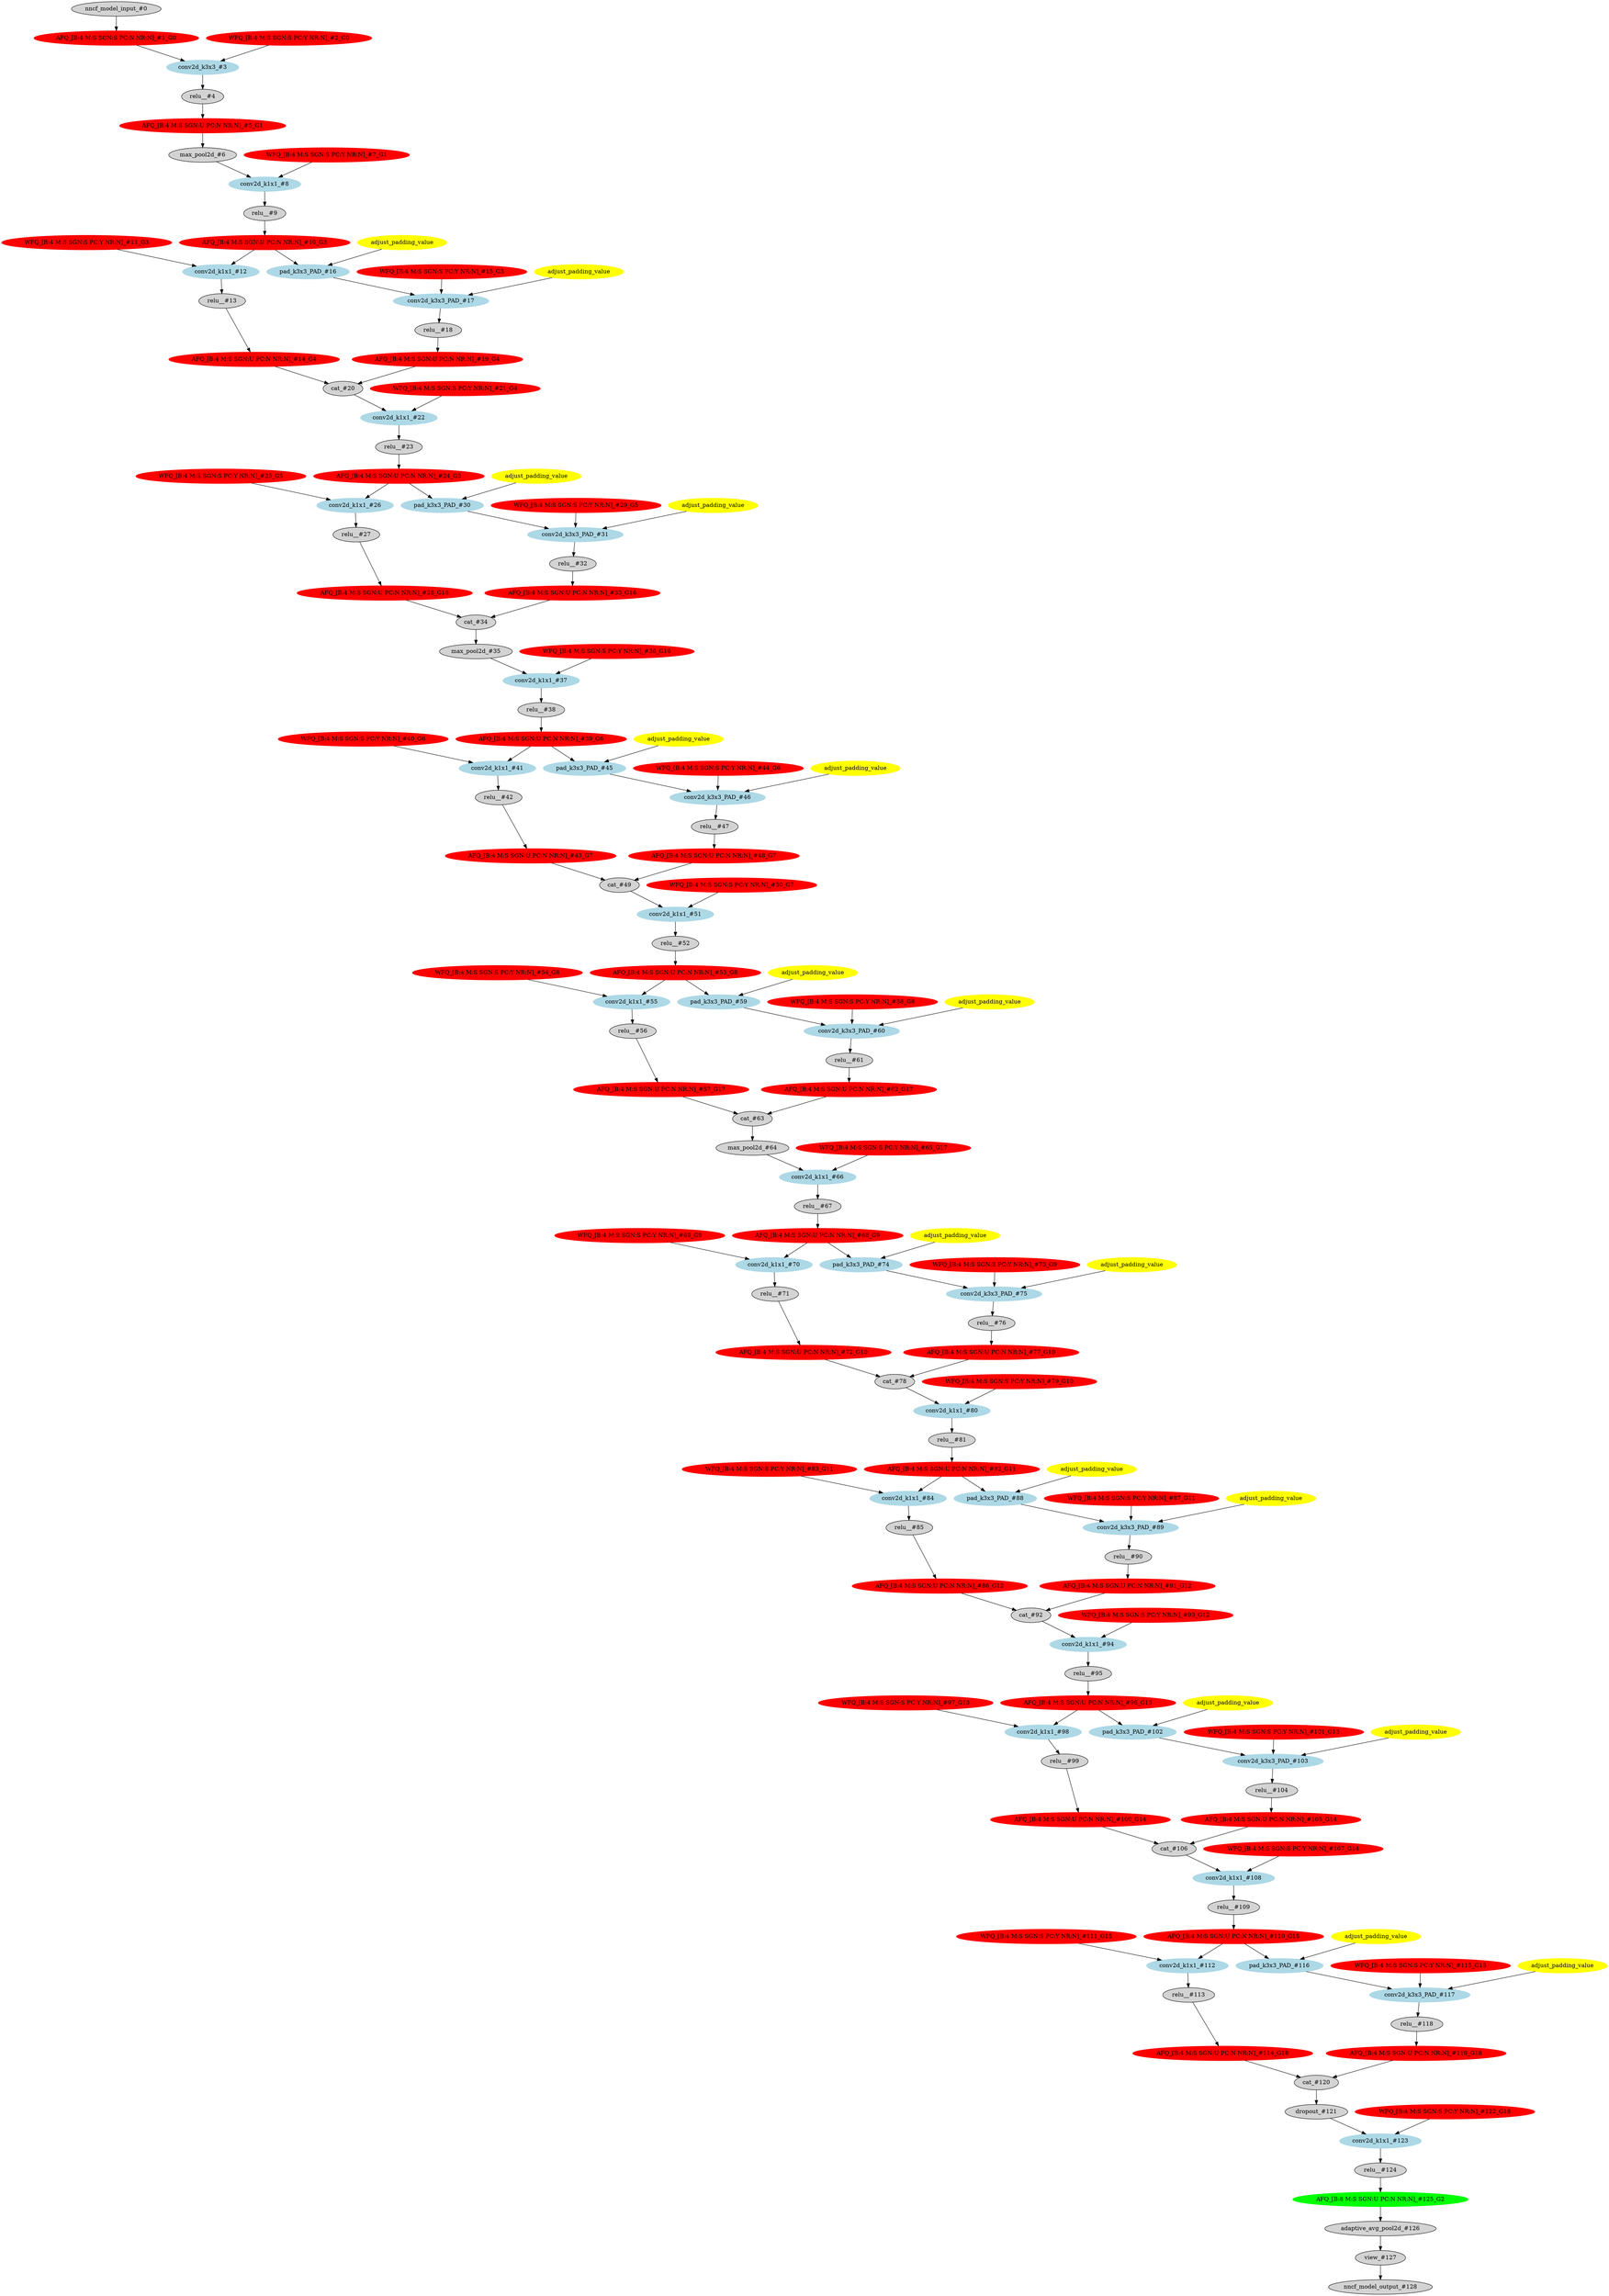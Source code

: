 strict digraph  {
"0 /nncf_model_input_0" [id=0, label="nncf_model_input_#0", style=filled, type=nncf_model_input];
"1 SymmetricQuantizer/symmetric_quantize_0" [color=red, id=1, label="AFQ_[B:4 M:S SGN:S PC:N NR:N]_#1_G0", style=filled, type=symmetric_quantize];
"2 SqueezeNet/Sequential[features]/NNCFConv2d[0]/ModuleDict[pre_ops]/UpdateWeight[0]/SymmetricQuantizer[op]/symmetric_quantize_0" [color=red, id=2, label="WFQ_[B:4 M:S SGN:S PC:Y NR:N]_#2_G0", style=filled, type=symmetric_quantize];
"3 SqueezeNet/Sequential[features]/NNCFConv2d[0]/conv2d_0" [color=lightblue, id=3, label="conv2d_k3x3_#3", style=filled, type=conv2d];
"4 SqueezeNet/Sequential[features]/ReLU[1]/relu__0" [id=4, label="relu__#4", style=filled, type=relu_];
"5 SqueezeNet/Sequential[features]/ReLU[1]/SymmetricQuantizer/symmetric_quantize_0" [color=red, id=5, label="AFQ_[B:4 M:S SGN:U PC:N NR:N]_#5_G1", style=filled, type=symmetric_quantize];
"6 SqueezeNet/Sequential[features]/MaxPool2d[2]/max_pool2d_0" [id=6, label="max_pool2d_#6", style=filled, type=max_pool2d];
"7 SqueezeNet/Sequential[features]/Fire[3]/NNCFConv2d[squeeze]/ModuleDict[pre_ops]/UpdateWeight[0]/SymmetricQuantizer[op]/symmetric_quantize_0" [color=red, id=7, label="WFQ_[B:4 M:S SGN:S PC:Y NR:N]_#7_G1", style=filled, type=symmetric_quantize];
"8 SqueezeNet/Sequential[features]/Fire[3]/NNCFConv2d[squeeze]/conv2d_0" [color=lightblue, id=8, label="conv2d_k1x1_#8", style=filled, type=conv2d];
"9 SqueezeNet/Sequential[features]/Fire[3]/ReLU[squeeze_activation]/relu__0" [id=9, label="relu__#9", style=filled, type=relu_];
"10 SqueezeNet/Sequential[features]/Fire[3]/ReLU[squeeze_activation]/SymmetricQuantizer/symmetric_quantize_0" [color=red, id=10, label="AFQ_[B:4 M:S SGN:U PC:N NR:N]_#10_G3", style=filled, type=symmetric_quantize];
"11 SqueezeNet/Sequential[features]/Fire[3]/NNCFConv2d[expand1x1]/ModuleDict[pre_ops]/UpdateWeight[0]/SymmetricQuantizer[op]/symmetric_quantize_0" [color=red, id=11, label="WFQ_[B:4 M:S SGN:S PC:Y NR:N]_#11_G3", style=filled, type=symmetric_quantize];
"12 SqueezeNet/Sequential[features]/Fire[3]/NNCFConv2d[expand1x1]/conv2d_0" [color=lightblue, id=12, label="conv2d_k1x1_#12", style=filled, type=conv2d];
"13 SqueezeNet/Sequential[features]/Fire[3]/ReLU[expand1x1_activation]/relu__0" [id=13, label="relu__#13", style=filled, type=relu_];
"14 SqueezeNet/Sequential[features]/Fire[3]/ReLU[expand1x1_activation]/SymmetricQuantizer/symmetric_quantize_0" [color=red, id=14, label="AFQ_[B:4 M:S SGN:U PC:N NR:N]_#14_G4", style=filled, type=symmetric_quantize];
"15 SqueezeNet/Sequential[features]/Fire[3]/NNCFConv2d[expand3x3]/ModuleDict[pre_ops]/UpdateWeight[1]/SymmetricQuantizer[op]/symmetric_quantize_0" [color=red, id=15, label="WFQ_[B:4 M:S SGN:S PC:Y NR:N]_#15_G3", style=filled, type=symmetric_quantize];
"16 SqueezeNet/Sequential[features]/Fire[3]/NNCFConv2d[expand3x3]/pad_0" [color=lightblue, id=16, label="pad_k3x3_PAD_#16", style=filled, type=pad];
"16 SqueezeNet/Sequential[features]/Fire[3]/NNCFConv2d[expand3x3]/pad_0_apad" [color=yellow, label=adjust_padding_value, style=filled, type=""];
"17 SqueezeNet/Sequential[features]/Fire[3]/NNCFConv2d[expand3x3]/conv2d_0" [color=lightblue, id=17, label="conv2d_k3x3_PAD_#17", style=filled, type=conv2d];
"17 SqueezeNet/Sequential[features]/Fire[3]/NNCFConv2d[expand3x3]/conv2d_0_apad" [color=yellow, label=adjust_padding_value, style=filled, type=""];
"18 SqueezeNet/Sequential[features]/Fire[3]/ReLU[expand3x3_activation]/relu__0" [id=18, label="relu__#18", style=filled, type=relu_];
"19 SqueezeNet/Sequential[features]/Fire[3]/ReLU[expand3x3_activation]/SymmetricQuantizer/symmetric_quantize_0" [color=red, id=19, label="AFQ_[B:4 M:S SGN:U PC:N NR:N]_#19_G4", style=filled, type=symmetric_quantize];
"20 SqueezeNet/Sequential[features]/Fire[3]/cat_0" [id=20, label="cat_#20", style=filled, type=cat];
"21 SqueezeNet/Sequential[features]/Fire[4]/NNCFConv2d[squeeze]/ModuleDict[pre_ops]/UpdateWeight[0]/SymmetricQuantizer[op]/symmetric_quantize_0" [color=red, id=21, label="WFQ_[B:4 M:S SGN:S PC:Y NR:N]_#21_G4", style=filled, type=symmetric_quantize];
"22 SqueezeNet/Sequential[features]/Fire[4]/NNCFConv2d[squeeze]/conv2d_0" [color=lightblue, id=22, label="conv2d_k1x1_#22", style=filled, type=conv2d];
"23 SqueezeNet/Sequential[features]/Fire[4]/ReLU[squeeze_activation]/relu__0" [id=23, label="relu__#23", style=filled, type=relu_];
"24 SqueezeNet/Sequential[features]/Fire[4]/ReLU[squeeze_activation]/SymmetricQuantizer/symmetric_quantize_0" [color=red, id=24, label="AFQ_[B:4 M:S SGN:U PC:N NR:N]_#24_G5", style=filled, type=symmetric_quantize];
"25 SqueezeNet/Sequential[features]/Fire[4]/NNCFConv2d[expand1x1]/ModuleDict[pre_ops]/UpdateWeight[0]/SymmetricQuantizer[op]/symmetric_quantize_0" [color=red, id=25, label="WFQ_[B:4 M:S SGN:S PC:Y NR:N]_#25_G5", style=filled, type=symmetric_quantize];
"26 SqueezeNet/Sequential[features]/Fire[4]/NNCFConv2d[expand1x1]/conv2d_0" [color=lightblue, id=26, label="conv2d_k1x1_#26", style=filled, type=conv2d];
"27 SqueezeNet/Sequential[features]/Fire[4]/ReLU[expand1x1_activation]/relu__0" [id=27, label="relu__#27", style=filled, type=relu_];
"28 SqueezeNet/Sequential[features]/Fire[4]/ReLU[expand1x1_activation]/SymmetricQuantizer/symmetric_quantize_0" [color=red, id=28, label="AFQ_[B:4 M:S SGN:U PC:N NR:N]_#28_G16", style=filled, type=symmetric_quantize];
"29 SqueezeNet/Sequential[features]/Fire[4]/NNCFConv2d[expand3x3]/ModuleDict[pre_ops]/UpdateWeight[1]/SymmetricQuantizer[op]/symmetric_quantize_0" [color=red, id=29, label="WFQ_[B:4 M:S SGN:S PC:Y NR:N]_#29_G5", style=filled, type=symmetric_quantize];
"30 SqueezeNet/Sequential[features]/Fire[4]/NNCFConv2d[expand3x3]/pad_0" [color=lightblue, id=30, label="pad_k3x3_PAD_#30", style=filled, type=pad];
"30 SqueezeNet/Sequential[features]/Fire[4]/NNCFConv2d[expand3x3]/pad_0_apad" [color=yellow, label=adjust_padding_value, style=filled, type=""];
"31 SqueezeNet/Sequential[features]/Fire[4]/NNCFConv2d[expand3x3]/conv2d_0" [color=lightblue, id=31, label="conv2d_k3x3_PAD_#31", style=filled, type=conv2d];
"31 SqueezeNet/Sequential[features]/Fire[4]/NNCFConv2d[expand3x3]/conv2d_0_apad" [color=yellow, label=adjust_padding_value, style=filled, type=""];
"32 SqueezeNet/Sequential[features]/Fire[4]/ReLU[expand3x3_activation]/relu__0" [id=32, label="relu__#32", style=filled, type=relu_];
"33 SqueezeNet/Sequential[features]/Fire[4]/ReLU[expand3x3_activation]/SymmetricQuantizer/symmetric_quantize_0" [color=red, id=33, label="AFQ_[B:4 M:S SGN:U PC:N NR:N]_#33_G16", style=filled, type=symmetric_quantize];
"34 SqueezeNet/Sequential[features]/Fire[4]/cat_0" [id=34, label="cat_#34", style=filled, type=cat];
"35 SqueezeNet/Sequential[features]/MaxPool2d[5]/max_pool2d_0" [id=35, label="max_pool2d_#35", style=filled, type=max_pool2d];
"36 SqueezeNet/Sequential[features]/Fire[6]/NNCFConv2d[squeeze]/ModuleDict[pre_ops]/UpdateWeight[0]/SymmetricQuantizer[op]/symmetric_quantize_0" [color=red, id=36, label="WFQ_[B:4 M:S SGN:S PC:Y NR:N]_#36_G16", style=filled, type=symmetric_quantize];
"37 SqueezeNet/Sequential[features]/Fire[6]/NNCFConv2d[squeeze]/conv2d_0" [color=lightblue, id=37, label="conv2d_k1x1_#37", style=filled, type=conv2d];
"38 SqueezeNet/Sequential[features]/Fire[6]/ReLU[squeeze_activation]/relu__0" [id=38, label="relu__#38", style=filled, type=relu_];
"39 SqueezeNet/Sequential[features]/Fire[6]/ReLU[squeeze_activation]/SymmetricQuantizer/symmetric_quantize_0" [color=red, id=39, label="AFQ_[B:4 M:S SGN:U PC:N NR:N]_#39_G6", style=filled, type=symmetric_quantize];
"40 SqueezeNet/Sequential[features]/Fire[6]/NNCFConv2d[expand1x1]/ModuleDict[pre_ops]/UpdateWeight[0]/SymmetricQuantizer[op]/symmetric_quantize_0" [color=red, id=40, label="WFQ_[B:4 M:S SGN:S PC:Y NR:N]_#40_G6", style=filled, type=symmetric_quantize];
"41 SqueezeNet/Sequential[features]/Fire[6]/NNCFConv2d[expand1x1]/conv2d_0" [color=lightblue, id=41, label="conv2d_k1x1_#41", style=filled, type=conv2d];
"42 SqueezeNet/Sequential[features]/Fire[6]/ReLU[expand1x1_activation]/relu__0" [id=42, label="relu__#42", style=filled, type=relu_];
"43 SqueezeNet/Sequential[features]/Fire[6]/ReLU[expand1x1_activation]/SymmetricQuantizer/symmetric_quantize_0" [color=red, id=43, label="AFQ_[B:4 M:S SGN:U PC:N NR:N]_#43_G7", style=filled, type=symmetric_quantize];
"44 SqueezeNet/Sequential[features]/Fire[6]/NNCFConv2d[expand3x3]/ModuleDict[pre_ops]/UpdateWeight[1]/SymmetricQuantizer[op]/symmetric_quantize_0" [color=red, id=44, label="WFQ_[B:4 M:S SGN:S PC:Y NR:N]_#44_G6", style=filled, type=symmetric_quantize];
"45 SqueezeNet/Sequential[features]/Fire[6]/NNCFConv2d[expand3x3]/pad_0" [color=lightblue, id=45, label="pad_k3x3_PAD_#45", style=filled, type=pad];
"45 SqueezeNet/Sequential[features]/Fire[6]/NNCFConv2d[expand3x3]/pad_0_apad" [color=yellow, label=adjust_padding_value, style=filled, type=""];
"46 SqueezeNet/Sequential[features]/Fire[6]/NNCFConv2d[expand3x3]/conv2d_0" [color=lightblue, id=46, label="conv2d_k3x3_PAD_#46", style=filled, type=conv2d];
"46 SqueezeNet/Sequential[features]/Fire[6]/NNCFConv2d[expand3x3]/conv2d_0_apad" [color=yellow, label=adjust_padding_value, style=filled, type=""];
"47 SqueezeNet/Sequential[features]/Fire[6]/ReLU[expand3x3_activation]/relu__0" [id=47, label="relu__#47", style=filled, type=relu_];
"48 SqueezeNet/Sequential[features]/Fire[6]/ReLU[expand3x3_activation]/SymmetricQuantizer/symmetric_quantize_0" [color=red, id=48, label="AFQ_[B:4 M:S SGN:U PC:N NR:N]_#48_G7", style=filled, type=symmetric_quantize];
"49 SqueezeNet/Sequential[features]/Fire[6]/cat_0" [id=49, label="cat_#49", style=filled, type=cat];
"50 SqueezeNet/Sequential[features]/Fire[7]/NNCFConv2d[squeeze]/ModuleDict[pre_ops]/UpdateWeight[0]/SymmetricQuantizer[op]/symmetric_quantize_0" [color=red, id=50, label="WFQ_[B:4 M:S SGN:S PC:Y NR:N]_#50_G7", style=filled, type=symmetric_quantize];
"51 SqueezeNet/Sequential[features]/Fire[7]/NNCFConv2d[squeeze]/conv2d_0" [color=lightblue, id=51, label="conv2d_k1x1_#51", style=filled, type=conv2d];
"52 SqueezeNet/Sequential[features]/Fire[7]/ReLU[squeeze_activation]/relu__0" [id=52, label="relu__#52", style=filled, type=relu_];
"53 SqueezeNet/Sequential[features]/Fire[7]/ReLU[squeeze_activation]/SymmetricQuantizer/symmetric_quantize_0" [color=red, id=53, label="AFQ_[B:4 M:S SGN:U PC:N NR:N]_#53_G8", style=filled, type=symmetric_quantize];
"54 SqueezeNet/Sequential[features]/Fire[7]/NNCFConv2d[expand1x1]/ModuleDict[pre_ops]/UpdateWeight[0]/SymmetricQuantizer[op]/symmetric_quantize_0" [color=red, id=54, label="WFQ_[B:4 M:S SGN:S PC:Y NR:N]_#54_G8", style=filled, type=symmetric_quantize];
"55 SqueezeNet/Sequential[features]/Fire[7]/NNCFConv2d[expand1x1]/conv2d_0" [color=lightblue, id=55, label="conv2d_k1x1_#55", style=filled, type=conv2d];
"56 SqueezeNet/Sequential[features]/Fire[7]/ReLU[expand1x1_activation]/relu__0" [id=56, label="relu__#56", style=filled, type=relu_];
"57 SqueezeNet/Sequential[features]/Fire[7]/ReLU[expand1x1_activation]/SymmetricQuantizer/symmetric_quantize_0" [color=red, id=57, label="AFQ_[B:4 M:S SGN:U PC:N NR:N]_#57_G17", style=filled, type=symmetric_quantize];
"58 SqueezeNet/Sequential[features]/Fire[7]/NNCFConv2d[expand3x3]/ModuleDict[pre_ops]/UpdateWeight[1]/SymmetricQuantizer[op]/symmetric_quantize_0" [color=red, id=58, label="WFQ_[B:4 M:S SGN:S PC:Y NR:N]_#58_G8", style=filled, type=symmetric_quantize];
"59 SqueezeNet/Sequential[features]/Fire[7]/NNCFConv2d[expand3x3]/pad_0" [color=lightblue, id=59, label="pad_k3x3_PAD_#59", style=filled, type=pad];
"59 SqueezeNet/Sequential[features]/Fire[7]/NNCFConv2d[expand3x3]/pad_0_apad" [color=yellow, label=adjust_padding_value, style=filled, type=""];
"60 SqueezeNet/Sequential[features]/Fire[7]/NNCFConv2d[expand3x3]/conv2d_0" [color=lightblue, id=60, label="conv2d_k3x3_PAD_#60", style=filled, type=conv2d];
"60 SqueezeNet/Sequential[features]/Fire[7]/NNCFConv2d[expand3x3]/conv2d_0_apad" [color=yellow, label=adjust_padding_value, style=filled, type=""];
"61 SqueezeNet/Sequential[features]/Fire[7]/ReLU[expand3x3_activation]/relu__0" [id=61, label="relu__#61", style=filled, type=relu_];
"62 SqueezeNet/Sequential[features]/Fire[7]/ReLU[expand3x3_activation]/SymmetricQuantizer/symmetric_quantize_0" [color=red, id=62, label="AFQ_[B:4 M:S SGN:U PC:N NR:N]_#62_G17", style=filled, type=symmetric_quantize];
"63 SqueezeNet/Sequential[features]/Fire[7]/cat_0" [id=63, label="cat_#63", style=filled, type=cat];
"64 SqueezeNet/Sequential[features]/MaxPool2d[8]/max_pool2d_0" [id=64, label="max_pool2d_#64", style=filled, type=max_pool2d];
"65 SqueezeNet/Sequential[features]/Fire[9]/NNCFConv2d[squeeze]/ModuleDict[pre_ops]/UpdateWeight[0]/SymmetricQuantizer[op]/symmetric_quantize_0" [color=red, id=65, label="WFQ_[B:4 M:S SGN:S PC:Y NR:N]_#65_G17", style=filled, type=symmetric_quantize];
"66 SqueezeNet/Sequential[features]/Fire[9]/NNCFConv2d[squeeze]/conv2d_0" [color=lightblue, id=66, label="conv2d_k1x1_#66", style=filled, type=conv2d];
"67 SqueezeNet/Sequential[features]/Fire[9]/ReLU[squeeze_activation]/relu__0" [id=67, label="relu__#67", style=filled, type=relu_];
"68 SqueezeNet/Sequential[features]/Fire[9]/ReLU[squeeze_activation]/SymmetricQuantizer/symmetric_quantize_0" [color=red, id=68, label="AFQ_[B:4 M:S SGN:U PC:N NR:N]_#68_G9", style=filled, type=symmetric_quantize];
"69 SqueezeNet/Sequential[features]/Fire[9]/NNCFConv2d[expand1x1]/ModuleDict[pre_ops]/UpdateWeight[0]/SymmetricQuantizer[op]/symmetric_quantize_0" [color=red, id=69, label="WFQ_[B:4 M:S SGN:S PC:Y NR:N]_#69_G9", style=filled, type=symmetric_quantize];
"70 SqueezeNet/Sequential[features]/Fire[9]/NNCFConv2d[expand1x1]/conv2d_0" [color=lightblue, id=70, label="conv2d_k1x1_#70", style=filled, type=conv2d];
"71 SqueezeNet/Sequential[features]/Fire[9]/ReLU[expand1x1_activation]/relu__0" [id=71, label="relu__#71", style=filled, type=relu_];
"72 SqueezeNet/Sequential[features]/Fire[9]/ReLU[expand1x1_activation]/SymmetricQuantizer/symmetric_quantize_0" [color=red, id=72, label="AFQ_[B:4 M:S SGN:U PC:N NR:N]_#72_G10", style=filled, type=symmetric_quantize];
"73 SqueezeNet/Sequential[features]/Fire[9]/NNCFConv2d[expand3x3]/ModuleDict[pre_ops]/UpdateWeight[1]/SymmetricQuantizer[op]/symmetric_quantize_0" [color=red, id=73, label="WFQ_[B:4 M:S SGN:S PC:Y NR:N]_#73_G9", style=filled, type=symmetric_quantize];
"74 SqueezeNet/Sequential[features]/Fire[9]/NNCFConv2d[expand3x3]/pad_0" [color=lightblue, id=74, label="pad_k3x3_PAD_#74", style=filled, type=pad];
"74 SqueezeNet/Sequential[features]/Fire[9]/NNCFConv2d[expand3x3]/pad_0_apad" [color=yellow, label=adjust_padding_value, style=filled, type=""];
"75 SqueezeNet/Sequential[features]/Fire[9]/NNCFConv2d[expand3x3]/conv2d_0" [color=lightblue, id=75, label="conv2d_k3x3_PAD_#75", style=filled, type=conv2d];
"75 SqueezeNet/Sequential[features]/Fire[9]/NNCFConv2d[expand3x3]/conv2d_0_apad" [color=yellow, label=adjust_padding_value, style=filled, type=""];
"76 SqueezeNet/Sequential[features]/Fire[9]/ReLU[expand3x3_activation]/relu__0" [id=76, label="relu__#76", style=filled, type=relu_];
"77 SqueezeNet/Sequential[features]/Fire[9]/ReLU[expand3x3_activation]/SymmetricQuantizer/symmetric_quantize_0" [color=red, id=77, label="AFQ_[B:4 M:S SGN:U PC:N NR:N]_#77_G10", style=filled, type=symmetric_quantize];
"78 SqueezeNet/Sequential[features]/Fire[9]/cat_0" [id=78, label="cat_#78", style=filled, type=cat];
"79 SqueezeNet/Sequential[features]/Fire[10]/NNCFConv2d[squeeze]/ModuleDict[pre_ops]/UpdateWeight[0]/SymmetricQuantizer[op]/symmetric_quantize_0" [color=red, id=79, label="WFQ_[B:4 M:S SGN:S PC:Y NR:N]_#79_G10", style=filled, type=symmetric_quantize];
"80 SqueezeNet/Sequential[features]/Fire[10]/NNCFConv2d[squeeze]/conv2d_0" [color=lightblue, id=80, label="conv2d_k1x1_#80", style=filled, type=conv2d];
"81 SqueezeNet/Sequential[features]/Fire[10]/ReLU[squeeze_activation]/relu__0" [id=81, label="relu__#81", style=filled, type=relu_];
"82 SqueezeNet/Sequential[features]/Fire[10]/ReLU[squeeze_activation]/SymmetricQuantizer/symmetric_quantize_0" [color=red, id=82, label="AFQ_[B:4 M:S SGN:U PC:N NR:N]_#82_G11", style=filled, type=symmetric_quantize];
"83 SqueezeNet/Sequential[features]/Fire[10]/NNCFConv2d[expand1x1]/ModuleDict[pre_ops]/UpdateWeight[0]/SymmetricQuantizer[op]/symmetric_quantize_0" [color=red, id=83, label="WFQ_[B:4 M:S SGN:S PC:Y NR:N]_#83_G11", style=filled, type=symmetric_quantize];
"84 SqueezeNet/Sequential[features]/Fire[10]/NNCFConv2d[expand1x1]/conv2d_0" [color=lightblue, id=84, label="conv2d_k1x1_#84", style=filled, type=conv2d];
"85 SqueezeNet/Sequential[features]/Fire[10]/ReLU[expand1x1_activation]/relu__0" [id=85, label="relu__#85", style=filled, type=relu_];
"86 SqueezeNet/Sequential[features]/Fire[10]/ReLU[expand1x1_activation]/SymmetricQuantizer/symmetric_quantize_0" [color=red, id=86, label="AFQ_[B:4 M:S SGN:U PC:N NR:N]_#86_G12", style=filled, type=symmetric_quantize];
"87 SqueezeNet/Sequential[features]/Fire[10]/NNCFConv2d[expand3x3]/ModuleDict[pre_ops]/UpdateWeight[1]/SymmetricQuantizer[op]/symmetric_quantize_0" [color=red, id=87, label="WFQ_[B:4 M:S SGN:S PC:Y NR:N]_#87_G11", style=filled, type=symmetric_quantize];
"88 SqueezeNet/Sequential[features]/Fire[10]/NNCFConv2d[expand3x3]/pad_0" [color=lightblue, id=88, label="pad_k3x3_PAD_#88", style=filled, type=pad];
"88 SqueezeNet/Sequential[features]/Fire[10]/NNCFConv2d[expand3x3]/pad_0_apad" [color=yellow, label=adjust_padding_value, style=filled, type=""];
"89 SqueezeNet/Sequential[features]/Fire[10]/NNCFConv2d[expand3x3]/conv2d_0" [color=lightblue, id=89, label="conv2d_k3x3_PAD_#89", style=filled, type=conv2d];
"89 SqueezeNet/Sequential[features]/Fire[10]/NNCFConv2d[expand3x3]/conv2d_0_apad" [color=yellow, label=adjust_padding_value, style=filled, type=""];
"90 SqueezeNet/Sequential[features]/Fire[10]/ReLU[expand3x3_activation]/relu__0" [id=90, label="relu__#90", style=filled, type=relu_];
"91 SqueezeNet/Sequential[features]/Fire[10]/ReLU[expand3x3_activation]/SymmetricQuantizer/symmetric_quantize_0" [color=red, id=91, label="AFQ_[B:4 M:S SGN:U PC:N NR:N]_#91_G12", style=filled, type=symmetric_quantize];
"92 SqueezeNet/Sequential[features]/Fire[10]/cat_0" [id=92, label="cat_#92", style=filled, type=cat];
"93 SqueezeNet/Sequential[features]/Fire[11]/NNCFConv2d[squeeze]/ModuleDict[pre_ops]/UpdateWeight[0]/SymmetricQuantizer[op]/symmetric_quantize_0" [color=red, id=93, label="WFQ_[B:4 M:S SGN:S PC:Y NR:N]_#93_G12", style=filled, type=symmetric_quantize];
"94 SqueezeNet/Sequential[features]/Fire[11]/NNCFConv2d[squeeze]/conv2d_0" [color=lightblue, id=94, label="conv2d_k1x1_#94", style=filled, type=conv2d];
"95 SqueezeNet/Sequential[features]/Fire[11]/ReLU[squeeze_activation]/relu__0" [id=95, label="relu__#95", style=filled, type=relu_];
"96 SqueezeNet/Sequential[features]/Fire[11]/ReLU[squeeze_activation]/SymmetricQuantizer/symmetric_quantize_0" [color=red, id=96, label="AFQ_[B:4 M:S SGN:U PC:N NR:N]_#96_G13", style=filled, type=symmetric_quantize];
"97 SqueezeNet/Sequential[features]/Fire[11]/NNCFConv2d[expand1x1]/ModuleDict[pre_ops]/UpdateWeight[0]/SymmetricQuantizer[op]/symmetric_quantize_0" [color=red, id=97, label="WFQ_[B:4 M:S SGN:S PC:Y NR:N]_#97_G13", style=filled, type=symmetric_quantize];
"98 SqueezeNet/Sequential[features]/Fire[11]/NNCFConv2d[expand1x1]/conv2d_0" [color=lightblue, id=98, label="conv2d_k1x1_#98", style=filled, type=conv2d];
"99 SqueezeNet/Sequential[features]/Fire[11]/ReLU[expand1x1_activation]/relu__0" [id=99, label="relu__#99", style=filled, type=relu_];
"100 SqueezeNet/Sequential[features]/Fire[11]/ReLU[expand1x1_activation]/SymmetricQuantizer/symmetric_quantize_0" [color=red, id=100, label="AFQ_[B:4 M:S SGN:U PC:N NR:N]_#100_G14", style=filled, type=symmetric_quantize];
"101 SqueezeNet/Sequential[features]/Fire[11]/NNCFConv2d[expand3x3]/ModuleDict[pre_ops]/UpdateWeight[1]/SymmetricQuantizer[op]/symmetric_quantize_0" [color=red, id=101, label="WFQ_[B:4 M:S SGN:S PC:Y NR:N]_#101_G13", style=filled, type=symmetric_quantize];
"102 SqueezeNet/Sequential[features]/Fire[11]/NNCFConv2d[expand3x3]/pad_0" [color=lightblue, id=102, label="pad_k3x3_PAD_#102", style=filled, type=pad];
"102 SqueezeNet/Sequential[features]/Fire[11]/NNCFConv2d[expand3x3]/pad_0_apad" [color=yellow, label=adjust_padding_value, style=filled, type=""];
"103 SqueezeNet/Sequential[features]/Fire[11]/NNCFConv2d[expand3x3]/conv2d_0" [color=lightblue, id=103, label="conv2d_k3x3_PAD_#103", style=filled, type=conv2d];
"103 SqueezeNet/Sequential[features]/Fire[11]/NNCFConv2d[expand3x3]/conv2d_0_apad" [color=yellow, label=adjust_padding_value, style=filled, type=""];
"104 SqueezeNet/Sequential[features]/Fire[11]/ReLU[expand3x3_activation]/relu__0" [id=104, label="relu__#104", style=filled, type=relu_];
"105 SqueezeNet/Sequential[features]/Fire[11]/ReLU[expand3x3_activation]/SymmetricQuantizer/symmetric_quantize_0" [color=red, id=105, label="AFQ_[B:4 M:S SGN:U PC:N NR:N]_#105_G14", style=filled, type=symmetric_quantize];
"106 SqueezeNet/Sequential[features]/Fire[11]/cat_0" [id=106, label="cat_#106", style=filled, type=cat];
"107 SqueezeNet/Sequential[features]/Fire[12]/NNCFConv2d[squeeze]/ModuleDict[pre_ops]/UpdateWeight[0]/SymmetricQuantizer[op]/symmetric_quantize_0" [color=red, id=107, label="WFQ_[B:4 M:S SGN:S PC:Y NR:N]_#107_G14", style=filled, type=symmetric_quantize];
"108 SqueezeNet/Sequential[features]/Fire[12]/NNCFConv2d[squeeze]/conv2d_0" [color=lightblue, id=108, label="conv2d_k1x1_#108", style=filled, type=conv2d];
"109 SqueezeNet/Sequential[features]/Fire[12]/ReLU[squeeze_activation]/relu__0" [id=109, label="relu__#109", style=filled, type=relu_];
"110 SqueezeNet/Sequential[features]/Fire[12]/ReLU[squeeze_activation]/SymmetricQuantizer/symmetric_quantize_0" [color=red, id=110, label="AFQ_[B:4 M:S SGN:U PC:N NR:N]_#110_G15", style=filled, type=symmetric_quantize];
"111 SqueezeNet/Sequential[features]/Fire[12]/NNCFConv2d[expand1x1]/ModuleDict[pre_ops]/UpdateWeight[0]/SymmetricQuantizer[op]/symmetric_quantize_0" [color=red, id=111, label="WFQ_[B:4 M:S SGN:S PC:Y NR:N]_#111_G15", style=filled, type=symmetric_quantize];
"112 SqueezeNet/Sequential[features]/Fire[12]/NNCFConv2d[expand1x1]/conv2d_0" [color=lightblue, id=112, label="conv2d_k1x1_#112", style=filled, type=conv2d];
"113 SqueezeNet/Sequential[features]/Fire[12]/ReLU[expand1x1_activation]/relu__0" [id=113, label="relu__#113", style=filled, type=relu_];
"114 SqueezeNet/Sequential[features]/Fire[12]/ReLU[expand1x1_activation]/SymmetricQuantizer/symmetric_quantize_0" [color=red, id=114, label="AFQ_[B:4 M:S SGN:U PC:N NR:N]_#114_G18", style=filled, type=symmetric_quantize];
"115 SqueezeNet/Sequential[features]/Fire[12]/NNCFConv2d[expand3x3]/ModuleDict[pre_ops]/UpdateWeight[1]/SymmetricQuantizer[op]/symmetric_quantize_0" [color=red, id=115, label="WFQ_[B:4 M:S SGN:S PC:Y NR:N]_#115_G15", style=filled, type=symmetric_quantize];
"116 SqueezeNet/Sequential[features]/Fire[12]/NNCFConv2d[expand3x3]/pad_0" [color=lightblue, id=116, label="pad_k3x3_PAD_#116", style=filled, type=pad];
"116 SqueezeNet/Sequential[features]/Fire[12]/NNCFConv2d[expand3x3]/pad_0_apad" [color=yellow, label=adjust_padding_value, style=filled, type=""];
"117 SqueezeNet/Sequential[features]/Fire[12]/NNCFConv2d[expand3x3]/conv2d_0" [color=lightblue, id=117, label="conv2d_k3x3_PAD_#117", style=filled, type=conv2d];
"117 SqueezeNet/Sequential[features]/Fire[12]/NNCFConv2d[expand3x3]/conv2d_0_apad" [color=yellow, label=adjust_padding_value, style=filled, type=""];
"118 SqueezeNet/Sequential[features]/Fire[12]/ReLU[expand3x3_activation]/relu__0" [id=118, label="relu__#118", style=filled, type=relu_];
"119 SqueezeNet/Sequential[features]/Fire[12]/ReLU[expand3x3_activation]/SymmetricQuantizer/symmetric_quantize_0" [color=red, id=119, label="AFQ_[B:4 M:S SGN:U PC:N NR:N]_#119_G18", style=filled, type=symmetric_quantize];
"120 SqueezeNet/Sequential[features]/Fire[12]/cat_0" [id=120, label="cat_#120", style=filled, type=cat];
"121 SqueezeNet/Sequential[classifier]/Dropout[0]/dropout_0" [id=121, label="dropout_#121", style=filled, type=dropout];
"122 SqueezeNet/Sequential[classifier]/NNCFConv2d[1]/ModuleDict[pre_ops]/UpdateWeight[0]/SymmetricQuantizer[op]/symmetric_quantize_0" [color=red, id=122, label="WFQ_[B:4 M:S SGN:S PC:Y NR:N]_#122_G18", style=filled, type=symmetric_quantize];
"123 SqueezeNet/Sequential[classifier]/NNCFConv2d[1]/conv2d_0" [color=lightblue, id=123, label="conv2d_k1x1_#123", style=filled, type=conv2d];
"124 SqueezeNet/Sequential[classifier]/ReLU[2]/relu__0" [id=124, label="relu__#124", style=filled, type=relu_];
"125 SqueezeNet/Sequential[classifier]/ReLU[2]/SymmetricQuantizer/symmetric_quantize_0" [color=green, id=125, label="AFQ_[B:8 M:S SGN:U PC:N NR:N]_#125_G2", style=filled, type=symmetric_quantize];
"126 SqueezeNet/Sequential[classifier]/AdaptiveAvgPool2d[3]/adaptive_avg_pool2d_0" [id=126, label="adaptive_avg_pool2d_#126", style=filled, type=adaptive_avg_pool2d];
"127 SqueezeNet/view_0" [id=127, label="view_#127", style=filled, type=view];
"128 /nncf_model_output_0" [id=128, label="nncf_model_output_#128", style=filled, type=nncf_model_output];
"0 /nncf_model_input_0" -> "1 SymmetricQuantizer/symmetric_quantize_0";
"1 SymmetricQuantizer/symmetric_quantize_0" -> "3 SqueezeNet/Sequential[features]/NNCFConv2d[0]/conv2d_0";
"2 SqueezeNet/Sequential[features]/NNCFConv2d[0]/ModuleDict[pre_ops]/UpdateWeight[0]/SymmetricQuantizer[op]/symmetric_quantize_0" -> "3 SqueezeNet/Sequential[features]/NNCFConv2d[0]/conv2d_0";
"3 SqueezeNet/Sequential[features]/NNCFConv2d[0]/conv2d_0" -> "4 SqueezeNet/Sequential[features]/ReLU[1]/relu__0";
"4 SqueezeNet/Sequential[features]/ReLU[1]/relu__0" -> "5 SqueezeNet/Sequential[features]/ReLU[1]/SymmetricQuantizer/symmetric_quantize_0";
"5 SqueezeNet/Sequential[features]/ReLU[1]/SymmetricQuantizer/symmetric_quantize_0" -> "6 SqueezeNet/Sequential[features]/MaxPool2d[2]/max_pool2d_0";
"6 SqueezeNet/Sequential[features]/MaxPool2d[2]/max_pool2d_0" -> "8 SqueezeNet/Sequential[features]/Fire[3]/NNCFConv2d[squeeze]/conv2d_0";
"7 SqueezeNet/Sequential[features]/Fire[3]/NNCFConv2d[squeeze]/ModuleDict[pre_ops]/UpdateWeight[0]/SymmetricQuantizer[op]/symmetric_quantize_0" -> "8 SqueezeNet/Sequential[features]/Fire[3]/NNCFConv2d[squeeze]/conv2d_0";
"8 SqueezeNet/Sequential[features]/Fire[3]/NNCFConv2d[squeeze]/conv2d_0" -> "9 SqueezeNet/Sequential[features]/Fire[3]/ReLU[squeeze_activation]/relu__0";
"9 SqueezeNet/Sequential[features]/Fire[3]/ReLU[squeeze_activation]/relu__0" -> "10 SqueezeNet/Sequential[features]/Fire[3]/ReLU[squeeze_activation]/SymmetricQuantizer/symmetric_quantize_0";
"10 SqueezeNet/Sequential[features]/Fire[3]/ReLU[squeeze_activation]/SymmetricQuantizer/symmetric_quantize_0" -> "12 SqueezeNet/Sequential[features]/Fire[3]/NNCFConv2d[expand1x1]/conv2d_0";
"10 SqueezeNet/Sequential[features]/Fire[3]/ReLU[squeeze_activation]/SymmetricQuantizer/symmetric_quantize_0" -> "16 SqueezeNet/Sequential[features]/Fire[3]/NNCFConv2d[expand3x3]/pad_0";
"11 SqueezeNet/Sequential[features]/Fire[3]/NNCFConv2d[expand1x1]/ModuleDict[pre_ops]/UpdateWeight[0]/SymmetricQuantizer[op]/symmetric_quantize_0" -> "12 SqueezeNet/Sequential[features]/Fire[3]/NNCFConv2d[expand1x1]/conv2d_0";
"12 SqueezeNet/Sequential[features]/Fire[3]/NNCFConv2d[expand1x1]/conv2d_0" -> "13 SqueezeNet/Sequential[features]/Fire[3]/ReLU[expand1x1_activation]/relu__0";
"13 SqueezeNet/Sequential[features]/Fire[3]/ReLU[expand1x1_activation]/relu__0" -> "14 SqueezeNet/Sequential[features]/Fire[3]/ReLU[expand1x1_activation]/SymmetricQuantizer/symmetric_quantize_0";
"14 SqueezeNet/Sequential[features]/Fire[3]/ReLU[expand1x1_activation]/SymmetricQuantizer/symmetric_quantize_0" -> "20 SqueezeNet/Sequential[features]/Fire[3]/cat_0";
"15 SqueezeNet/Sequential[features]/Fire[3]/NNCFConv2d[expand3x3]/ModuleDict[pre_ops]/UpdateWeight[1]/SymmetricQuantizer[op]/symmetric_quantize_0" -> "17 SqueezeNet/Sequential[features]/Fire[3]/NNCFConv2d[expand3x3]/conv2d_0";
"16 SqueezeNet/Sequential[features]/Fire[3]/NNCFConv2d[expand3x3]/pad_0_apad" -> "16 SqueezeNet/Sequential[features]/Fire[3]/NNCFConv2d[expand3x3]/pad_0";
"16 SqueezeNet/Sequential[features]/Fire[3]/NNCFConv2d[expand3x3]/pad_0" -> "17 SqueezeNet/Sequential[features]/Fire[3]/NNCFConv2d[expand3x3]/conv2d_0";
"17 SqueezeNet/Sequential[features]/Fire[3]/NNCFConv2d[expand3x3]/conv2d_0_apad" -> "17 SqueezeNet/Sequential[features]/Fire[3]/NNCFConv2d[expand3x3]/conv2d_0";
"17 SqueezeNet/Sequential[features]/Fire[3]/NNCFConv2d[expand3x3]/conv2d_0" -> "18 SqueezeNet/Sequential[features]/Fire[3]/ReLU[expand3x3_activation]/relu__0";
"18 SqueezeNet/Sequential[features]/Fire[3]/ReLU[expand3x3_activation]/relu__0" -> "19 SqueezeNet/Sequential[features]/Fire[3]/ReLU[expand3x3_activation]/SymmetricQuantizer/symmetric_quantize_0";
"19 SqueezeNet/Sequential[features]/Fire[3]/ReLU[expand3x3_activation]/SymmetricQuantizer/symmetric_quantize_0" -> "20 SqueezeNet/Sequential[features]/Fire[3]/cat_0";
"20 SqueezeNet/Sequential[features]/Fire[3]/cat_0" -> "22 SqueezeNet/Sequential[features]/Fire[4]/NNCFConv2d[squeeze]/conv2d_0";
"21 SqueezeNet/Sequential[features]/Fire[4]/NNCFConv2d[squeeze]/ModuleDict[pre_ops]/UpdateWeight[0]/SymmetricQuantizer[op]/symmetric_quantize_0" -> "22 SqueezeNet/Sequential[features]/Fire[4]/NNCFConv2d[squeeze]/conv2d_0";
"22 SqueezeNet/Sequential[features]/Fire[4]/NNCFConv2d[squeeze]/conv2d_0" -> "23 SqueezeNet/Sequential[features]/Fire[4]/ReLU[squeeze_activation]/relu__0";
"23 SqueezeNet/Sequential[features]/Fire[4]/ReLU[squeeze_activation]/relu__0" -> "24 SqueezeNet/Sequential[features]/Fire[4]/ReLU[squeeze_activation]/SymmetricQuantizer/symmetric_quantize_0";
"24 SqueezeNet/Sequential[features]/Fire[4]/ReLU[squeeze_activation]/SymmetricQuantizer/symmetric_quantize_0" -> "26 SqueezeNet/Sequential[features]/Fire[4]/NNCFConv2d[expand1x1]/conv2d_0";
"24 SqueezeNet/Sequential[features]/Fire[4]/ReLU[squeeze_activation]/SymmetricQuantizer/symmetric_quantize_0" -> "30 SqueezeNet/Sequential[features]/Fire[4]/NNCFConv2d[expand3x3]/pad_0";
"25 SqueezeNet/Sequential[features]/Fire[4]/NNCFConv2d[expand1x1]/ModuleDict[pre_ops]/UpdateWeight[0]/SymmetricQuantizer[op]/symmetric_quantize_0" -> "26 SqueezeNet/Sequential[features]/Fire[4]/NNCFConv2d[expand1x1]/conv2d_0";
"26 SqueezeNet/Sequential[features]/Fire[4]/NNCFConv2d[expand1x1]/conv2d_0" -> "27 SqueezeNet/Sequential[features]/Fire[4]/ReLU[expand1x1_activation]/relu__0";
"27 SqueezeNet/Sequential[features]/Fire[4]/ReLU[expand1x1_activation]/relu__0" -> "28 SqueezeNet/Sequential[features]/Fire[4]/ReLU[expand1x1_activation]/SymmetricQuantizer/symmetric_quantize_0";
"28 SqueezeNet/Sequential[features]/Fire[4]/ReLU[expand1x1_activation]/SymmetricQuantizer/symmetric_quantize_0" -> "34 SqueezeNet/Sequential[features]/Fire[4]/cat_0";
"29 SqueezeNet/Sequential[features]/Fire[4]/NNCFConv2d[expand3x3]/ModuleDict[pre_ops]/UpdateWeight[1]/SymmetricQuantizer[op]/symmetric_quantize_0" -> "31 SqueezeNet/Sequential[features]/Fire[4]/NNCFConv2d[expand3x3]/conv2d_0";
"30 SqueezeNet/Sequential[features]/Fire[4]/NNCFConv2d[expand3x3]/pad_0_apad" -> "30 SqueezeNet/Sequential[features]/Fire[4]/NNCFConv2d[expand3x3]/pad_0";
"30 SqueezeNet/Sequential[features]/Fire[4]/NNCFConv2d[expand3x3]/pad_0" -> "31 SqueezeNet/Sequential[features]/Fire[4]/NNCFConv2d[expand3x3]/conv2d_0";
"31 SqueezeNet/Sequential[features]/Fire[4]/NNCFConv2d[expand3x3]/conv2d_0_apad" -> "31 SqueezeNet/Sequential[features]/Fire[4]/NNCFConv2d[expand3x3]/conv2d_0";
"31 SqueezeNet/Sequential[features]/Fire[4]/NNCFConv2d[expand3x3]/conv2d_0" -> "32 SqueezeNet/Sequential[features]/Fire[4]/ReLU[expand3x3_activation]/relu__0";
"32 SqueezeNet/Sequential[features]/Fire[4]/ReLU[expand3x3_activation]/relu__0" -> "33 SqueezeNet/Sequential[features]/Fire[4]/ReLU[expand3x3_activation]/SymmetricQuantizer/symmetric_quantize_0";
"33 SqueezeNet/Sequential[features]/Fire[4]/ReLU[expand3x3_activation]/SymmetricQuantizer/symmetric_quantize_0" -> "34 SqueezeNet/Sequential[features]/Fire[4]/cat_0";
"34 SqueezeNet/Sequential[features]/Fire[4]/cat_0" -> "35 SqueezeNet/Sequential[features]/MaxPool2d[5]/max_pool2d_0";
"35 SqueezeNet/Sequential[features]/MaxPool2d[5]/max_pool2d_0" -> "37 SqueezeNet/Sequential[features]/Fire[6]/NNCFConv2d[squeeze]/conv2d_0";
"36 SqueezeNet/Sequential[features]/Fire[6]/NNCFConv2d[squeeze]/ModuleDict[pre_ops]/UpdateWeight[0]/SymmetricQuantizer[op]/symmetric_quantize_0" -> "37 SqueezeNet/Sequential[features]/Fire[6]/NNCFConv2d[squeeze]/conv2d_0";
"37 SqueezeNet/Sequential[features]/Fire[6]/NNCFConv2d[squeeze]/conv2d_0" -> "38 SqueezeNet/Sequential[features]/Fire[6]/ReLU[squeeze_activation]/relu__0";
"38 SqueezeNet/Sequential[features]/Fire[6]/ReLU[squeeze_activation]/relu__0" -> "39 SqueezeNet/Sequential[features]/Fire[6]/ReLU[squeeze_activation]/SymmetricQuantizer/symmetric_quantize_0";
"39 SqueezeNet/Sequential[features]/Fire[6]/ReLU[squeeze_activation]/SymmetricQuantizer/symmetric_quantize_0" -> "41 SqueezeNet/Sequential[features]/Fire[6]/NNCFConv2d[expand1x1]/conv2d_0";
"39 SqueezeNet/Sequential[features]/Fire[6]/ReLU[squeeze_activation]/SymmetricQuantizer/symmetric_quantize_0" -> "45 SqueezeNet/Sequential[features]/Fire[6]/NNCFConv2d[expand3x3]/pad_0";
"40 SqueezeNet/Sequential[features]/Fire[6]/NNCFConv2d[expand1x1]/ModuleDict[pre_ops]/UpdateWeight[0]/SymmetricQuantizer[op]/symmetric_quantize_0" -> "41 SqueezeNet/Sequential[features]/Fire[6]/NNCFConv2d[expand1x1]/conv2d_0";
"41 SqueezeNet/Sequential[features]/Fire[6]/NNCFConv2d[expand1x1]/conv2d_0" -> "42 SqueezeNet/Sequential[features]/Fire[6]/ReLU[expand1x1_activation]/relu__0";
"42 SqueezeNet/Sequential[features]/Fire[6]/ReLU[expand1x1_activation]/relu__0" -> "43 SqueezeNet/Sequential[features]/Fire[6]/ReLU[expand1x1_activation]/SymmetricQuantizer/symmetric_quantize_0";
"43 SqueezeNet/Sequential[features]/Fire[6]/ReLU[expand1x1_activation]/SymmetricQuantizer/symmetric_quantize_0" -> "49 SqueezeNet/Sequential[features]/Fire[6]/cat_0";
"44 SqueezeNet/Sequential[features]/Fire[6]/NNCFConv2d[expand3x3]/ModuleDict[pre_ops]/UpdateWeight[1]/SymmetricQuantizer[op]/symmetric_quantize_0" -> "46 SqueezeNet/Sequential[features]/Fire[6]/NNCFConv2d[expand3x3]/conv2d_0";
"45 SqueezeNet/Sequential[features]/Fire[6]/NNCFConv2d[expand3x3]/pad_0_apad" -> "45 SqueezeNet/Sequential[features]/Fire[6]/NNCFConv2d[expand3x3]/pad_0";
"45 SqueezeNet/Sequential[features]/Fire[6]/NNCFConv2d[expand3x3]/pad_0" -> "46 SqueezeNet/Sequential[features]/Fire[6]/NNCFConv2d[expand3x3]/conv2d_0";
"46 SqueezeNet/Sequential[features]/Fire[6]/NNCFConv2d[expand3x3]/conv2d_0_apad" -> "46 SqueezeNet/Sequential[features]/Fire[6]/NNCFConv2d[expand3x3]/conv2d_0";
"46 SqueezeNet/Sequential[features]/Fire[6]/NNCFConv2d[expand3x3]/conv2d_0" -> "47 SqueezeNet/Sequential[features]/Fire[6]/ReLU[expand3x3_activation]/relu__0";
"47 SqueezeNet/Sequential[features]/Fire[6]/ReLU[expand3x3_activation]/relu__0" -> "48 SqueezeNet/Sequential[features]/Fire[6]/ReLU[expand3x3_activation]/SymmetricQuantizer/symmetric_quantize_0";
"48 SqueezeNet/Sequential[features]/Fire[6]/ReLU[expand3x3_activation]/SymmetricQuantizer/symmetric_quantize_0" -> "49 SqueezeNet/Sequential[features]/Fire[6]/cat_0";
"49 SqueezeNet/Sequential[features]/Fire[6]/cat_0" -> "51 SqueezeNet/Sequential[features]/Fire[7]/NNCFConv2d[squeeze]/conv2d_0";
"50 SqueezeNet/Sequential[features]/Fire[7]/NNCFConv2d[squeeze]/ModuleDict[pre_ops]/UpdateWeight[0]/SymmetricQuantizer[op]/symmetric_quantize_0" -> "51 SqueezeNet/Sequential[features]/Fire[7]/NNCFConv2d[squeeze]/conv2d_0";
"51 SqueezeNet/Sequential[features]/Fire[7]/NNCFConv2d[squeeze]/conv2d_0" -> "52 SqueezeNet/Sequential[features]/Fire[7]/ReLU[squeeze_activation]/relu__0";
"52 SqueezeNet/Sequential[features]/Fire[7]/ReLU[squeeze_activation]/relu__0" -> "53 SqueezeNet/Sequential[features]/Fire[7]/ReLU[squeeze_activation]/SymmetricQuantizer/symmetric_quantize_0";
"53 SqueezeNet/Sequential[features]/Fire[7]/ReLU[squeeze_activation]/SymmetricQuantizer/symmetric_quantize_0" -> "55 SqueezeNet/Sequential[features]/Fire[7]/NNCFConv2d[expand1x1]/conv2d_0";
"53 SqueezeNet/Sequential[features]/Fire[7]/ReLU[squeeze_activation]/SymmetricQuantizer/symmetric_quantize_0" -> "59 SqueezeNet/Sequential[features]/Fire[7]/NNCFConv2d[expand3x3]/pad_0";
"54 SqueezeNet/Sequential[features]/Fire[7]/NNCFConv2d[expand1x1]/ModuleDict[pre_ops]/UpdateWeight[0]/SymmetricQuantizer[op]/symmetric_quantize_0" -> "55 SqueezeNet/Sequential[features]/Fire[7]/NNCFConv2d[expand1x1]/conv2d_0";
"55 SqueezeNet/Sequential[features]/Fire[7]/NNCFConv2d[expand1x1]/conv2d_0" -> "56 SqueezeNet/Sequential[features]/Fire[7]/ReLU[expand1x1_activation]/relu__0";
"56 SqueezeNet/Sequential[features]/Fire[7]/ReLU[expand1x1_activation]/relu__0" -> "57 SqueezeNet/Sequential[features]/Fire[7]/ReLU[expand1x1_activation]/SymmetricQuantizer/symmetric_quantize_0";
"57 SqueezeNet/Sequential[features]/Fire[7]/ReLU[expand1x1_activation]/SymmetricQuantizer/symmetric_quantize_0" -> "63 SqueezeNet/Sequential[features]/Fire[7]/cat_0";
"58 SqueezeNet/Sequential[features]/Fire[7]/NNCFConv2d[expand3x3]/ModuleDict[pre_ops]/UpdateWeight[1]/SymmetricQuantizer[op]/symmetric_quantize_0" -> "60 SqueezeNet/Sequential[features]/Fire[7]/NNCFConv2d[expand3x3]/conv2d_0";
"59 SqueezeNet/Sequential[features]/Fire[7]/NNCFConv2d[expand3x3]/pad_0_apad" -> "59 SqueezeNet/Sequential[features]/Fire[7]/NNCFConv2d[expand3x3]/pad_0";
"59 SqueezeNet/Sequential[features]/Fire[7]/NNCFConv2d[expand3x3]/pad_0" -> "60 SqueezeNet/Sequential[features]/Fire[7]/NNCFConv2d[expand3x3]/conv2d_0";
"60 SqueezeNet/Sequential[features]/Fire[7]/NNCFConv2d[expand3x3]/conv2d_0_apad" -> "60 SqueezeNet/Sequential[features]/Fire[7]/NNCFConv2d[expand3x3]/conv2d_0";
"60 SqueezeNet/Sequential[features]/Fire[7]/NNCFConv2d[expand3x3]/conv2d_0" -> "61 SqueezeNet/Sequential[features]/Fire[7]/ReLU[expand3x3_activation]/relu__0";
"61 SqueezeNet/Sequential[features]/Fire[7]/ReLU[expand3x3_activation]/relu__0" -> "62 SqueezeNet/Sequential[features]/Fire[7]/ReLU[expand3x3_activation]/SymmetricQuantizer/symmetric_quantize_0";
"62 SqueezeNet/Sequential[features]/Fire[7]/ReLU[expand3x3_activation]/SymmetricQuantizer/symmetric_quantize_0" -> "63 SqueezeNet/Sequential[features]/Fire[7]/cat_0";
"63 SqueezeNet/Sequential[features]/Fire[7]/cat_0" -> "64 SqueezeNet/Sequential[features]/MaxPool2d[8]/max_pool2d_0";
"64 SqueezeNet/Sequential[features]/MaxPool2d[8]/max_pool2d_0" -> "66 SqueezeNet/Sequential[features]/Fire[9]/NNCFConv2d[squeeze]/conv2d_0";
"65 SqueezeNet/Sequential[features]/Fire[9]/NNCFConv2d[squeeze]/ModuleDict[pre_ops]/UpdateWeight[0]/SymmetricQuantizer[op]/symmetric_quantize_0" -> "66 SqueezeNet/Sequential[features]/Fire[9]/NNCFConv2d[squeeze]/conv2d_0";
"66 SqueezeNet/Sequential[features]/Fire[9]/NNCFConv2d[squeeze]/conv2d_0" -> "67 SqueezeNet/Sequential[features]/Fire[9]/ReLU[squeeze_activation]/relu__0";
"67 SqueezeNet/Sequential[features]/Fire[9]/ReLU[squeeze_activation]/relu__0" -> "68 SqueezeNet/Sequential[features]/Fire[9]/ReLU[squeeze_activation]/SymmetricQuantizer/symmetric_quantize_0";
"68 SqueezeNet/Sequential[features]/Fire[9]/ReLU[squeeze_activation]/SymmetricQuantizer/symmetric_quantize_0" -> "70 SqueezeNet/Sequential[features]/Fire[9]/NNCFConv2d[expand1x1]/conv2d_0";
"68 SqueezeNet/Sequential[features]/Fire[9]/ReLU[squeeze_activation]/SymmetricQuantizer/symmetric_quantize_0" -> "74 SqueezeNet/Sequential[features]/Fire[9]/NNCFConv2d[expand3x3]/pad_0";
"69 SqueezeNet/Sequential[features]/Fire[9]/NNCFConv2d[expand1x1]/ModuleDict[pre_ops]/UpdateWeight[0]/SymmetricQuantizer[op]/symmetric_quantize_0" -> "70 SqueezeNet/Sequential[features]/Fire[9]/NNCFConv2d[expand1x1]/conv2d_0";
"70 SqueezeNet/Sequential[features]/Fire[9]/NNCFConv2d[expand1x1]/conv2d_0" -> "71 SqueezeNet/Sequential[features]/Fire[9]/ReLU[expand1x1_activation]/relu__0";
"71 SqueezeNet/Sequential[features]/Fire[9]/ReLU[expand1x1_activation]/relu__0" -> "72 SqueezeNet/Sequential[features]/Fire[9]/ReLU[expand1x1_activation]/SymmetricQuantizer/symmetric_quantize_0";
"72 SqueezeNet/Sequential[features]/Fire[9]/ReLU[expand1x1_activation]/SymmetricQuantizer/symmetric_quantize_0" -> "78 SqueezeNet/Sequential[features]/Fire[9]/cat_0";
"73 SqueezeNet/Sequential[features]/Fire[9]/NNCFConv2d[expand3x3]/ModuleDict[pre_ops]/UpdateWeight[1]/SymmetricQuantizer[op]/symmetric_quantize_0" -> "75 SqueezeNet/Sequential[features]/Fire[9]/NNCFConv2d[expand3x3]/conv2d_0";
"74 SqueezeNet/Sequential[features]/Fire[9]/NNCFConv2d[expand3x3]/pad_0_apad" -> "74 SqueezeNet/Sequential[features]/Fire[9]/NNCFConv2d[expand3x3]/pad_0";
"74 SqueezeNet/Sequential[features]/Fire[9]/NNCFConv2d[expand3x3]/pad_0" -> "75 SqueezeNet/Sequential[features]/Fire[9]/NNCFConv2d[expand3x3]/conv2d_0";
"75 SqueezeNet/Sequential[features]/Fire[9]/NNCFConv2d[expand3x3]/conv2d_0_apad" -> "75 SqueezeNet/Sequential[features]/Fire[9]/NNCFConv2d[expand3x3]/conv2d_0";
"75 SqueezeNet/Sequential[features]/Fire[9]/NNCFConv2d[expand3x3]/conv2d_0" -> "76 SqueezeNet/Sequential[features]/Fire[9]/ReLU[expand3x3_activation]/relu__0";
"76 SqueezeNet/Sequential[features]/Fire[9]/ReLU[expand3x3_activation]/relu__0" -> "77 SqueezeNet/Sequential[features]/Fire[9]/ReLU[expand3x3_activation]/SymmetricQuantizer/symmetric_quantize_0";
"77 SqueezeNet/Sequential[features]/Fire[9]/ReLU[expand3x3_activation]/SymmetricQuantizer/symmetric_quantize_0" -> "78 SqueezeNet/Sequential[features]/Fire[9]/cat_0";
"78 SqueezeNet/Sequential[features]/Fire[9]/cat_0" -> "80 SqueezeNet/Sequential[features]/Fire[10]/NNCFConv2d[squeeze]/conv2d_0";
"79 SqueezeNet/Sequential[features]/Fire[10]/NNCFConv2d[squeeze]/ModuleDict[pre_ops]/UpdateWeight[0]/SymmetricQuantizer[op]/symmetric_quantize_0" -> "80 SqueezeNet/Sequential[features]/Fire[10]/NNCFConv2d[squeeze]/conv2d_0";
"80 SqueezeNet/Sequential[features]/Fire[10]/NNCFConv2d[squeeze]/conv2d_0" -> "81 SqueezeNet/Sequential[features]/Fire[10]/ReLU[squeeze_activation]/relu__0";
"81 SqueezeNet/Sequential[features]/Fire[10]/ReLU[squeeze_activation]/relu__0" -> "82 SqueezeNet/Sequential[features]/Fire[10]/ReLU[squeeze_activation]/SymmetricQuantizer/symmetric_quantize_0";
"82 SqueezeNet/Sequential[features]/Fire[10]/ReLU[squeeze_activation]/SymmetricQuantizer/symmetric_quantize_0" -> "84 SqueezeNet/Sequential[features]/Fire[10]/NNCFConv2d[expand1x1]/conv2d_0";
"82 SqueezeNet/Sequential[features]/Fire[10]/ReLU[squeeze_activation]/SymmetricQuantizer/symmetric_quantize_0" -> "88 SqueezeNet/Sequential[features]/Fire[10]/NNCFConv2d[expand3x3]/pad_0";
"83 SqueezeNet/Sequential[features]/Fire[10]/NNCFConv2d[expand1x1]/ModuleDict[pre_ops]/UpdateWeight[0]/SymmetricQuantizer[op]/symmetric_quantize_0" -> "84 SqueezeNet/Sequential[features]/Fire[10]/NNCFConv2d[expand1x1]/conv2d_0";
"84 SqueezeNet/Sequential[features]/Fire[10]/NNCFConv2d[expand1x1]/conv2d_0" -> "85 SqueezeNet/Sequential[features]/Fire[10]/ReLU[expand1x1_activation]/relu__0";
"85 SqueezeNet/Sequential[features]/Fire[10]/ReLU[expand1x1_activation]/relu__0" -> "86 SqueezeNet/Sequential[features]/Fire[10]/ReLU[expand1x1_activation]/SymmetricQuantizer/symmetric_quantize_0";
"86 SqueezeNet/Sequential[features]/Fire[10]/ReLU[expand1x1_activation]/SymmetricQuantizer/symmetric_quantize_0" -> "92 SqueezeNet/Sequential[features]/Fire[10]/cat_0";
"87 SqueezeNet/Sequential[features]/Fire[10]/NNCFConv2d[expand3x3]/ModuleDict[pre_ops]/UpdateWeight[1]/SymmetricQuantizer[op]/symmetric_quantize_0" -> "89 SqueezeNet/Sequential[features]/Fire[10]/NNCFConv2d[expand3x3]/conv2d_0";
"88 SqueezeNet/Sequential[features]/Fire[10]/NNCFConv2d[expand3x3]/pad_0_apad" -> "88 SqueezeNet/Sequential[features]/Fire[10]/NNCFConv2d[expand3x3]/pad_0";
"88 SqueezeNet/Sequential[features]/Fire[10]/NNCFConv2d[expand3x3]/pad_0" -> "89 SqueezeNet/Sequential[features]/Fire[10]/NNCFConv2d[expand3x3]/conv2d_0";
"89 SqueezeNet/Sequential[features]/Fire[10]/NNCFConv2d[expand3x3]/conv2d_0_apad" -> "89 SqueezeNet/Sequential[features]/Fire[10]/NNCFConv2d[expand3x3]/conv2d_0";
"89 SqueezeNet/Sequential[features]/Fire[10]/NNCFConv2d[expand3x3]/conv2d_0" -> "90 SqueezeNet/Sequential[features]/Fire[10]/ReLU[expand3x3_activation]/relu__0";
"90 SqueezeNet/Sequential[features]/Fire[10]/ReLU[expand3x3_activation]/relu__0" -> "91 SqueezeNet/Sequential[features]/Fire[10]/ReLU[expand3x3_activation]/SymmetricQuantizer/symmetric_quantize_0";
"91 SqueezeNet/Sequential[features]/Fire[10]/ReLU[expand3x3_activation]/SymmetricQuantizer/symmetric_quantize_0" -> "92 SqueezeNet/Sequential[features]/Fire[10]/cat_0";
"92 SqueezeNet/Sequential[features]/Fire[10]/cat_0" -> "94 SqueezeNet/Sequential[features]/Fire[11]/NNCFConv2d[squeeze]/conv2d_0";
"93 SqueezeNet/Sequential[features]/Fire[11]/NNCFConv2d[squeeze]/ModuleDict[pre_ops]/UpdateWeight[0]/SymmetricQuantizer[op]/symmetric_quantize_0" -> "94 SqueezeNet/Sequential[features]/Fire[11]/NNCFConv2d[squeeze]/conv2d_0";
"94 SqueezeNet/Sequential[features]/Fire[11]/NNCFConv2d[squeeze]/conv2d_0" -> "95 SqueezeNet/Sequential[features]/Fire[11]/ReLU[squeeze_activation]/relu__0";
"95 SqueezeNet/Sequential[features]/Fire[11]/ReLU[squeeze_activation]/relu__0" -> "96 SqueezeNet/Sequential[features]/Fire[11]/ReLU[squeeze_activation]/SymmetricQuantizer/symmetric_quantize_0";
"96 SqueezeNet/Sequential[features]/Fire[11]/ReLU[squeeze_activation]/SymmetricQuantizer/symmetric_quantize_0" -> "98 SqueezeNet/Sequential[features]/Fire[11]/NNCFConv2d[expand1x1]/conv2d_0";
"96 SqueezeNet/Sequential[features]/Fire[11]/ReLU[squeeze_activation]/SymmetricQuantizer/symmetric_quantize_0" -> "102 SqueezeNet/Sequential[features]/Fire[11]/NNCFConv2d[expand3x3]/pad_0";
"97 SqueezeNet/Sequential[features]/Fire[11]/NNCFConv2d[expand1x1]/ModuleDict[pre_ops]/UpdateWeight[0]/SymmetricQuantizer[op]/symmetric_quantize_0" -> "98 SqueezeNet/Sequential[features]/Fire[11]/NNCFConv2d[expand1x1]/conv2d_0";
"98 SqueezeNet/Sequential[features]/Fire[11]/NNCFConv2d[expand1x1]/conv2d_0" -> "99 SqueezeNet/Sequential[features]/Fire[11]/ReLU[expand1x1_activation]/relu__0";
"99 SqueezeNet/Sequential[features]/Fire[11]/ReLU[expand1x1_activation]/relu__0" -> "100 SqueezeNet/Sequential[features]/Fire[11]/ReLU[expand1x1_activation]/SymmetricQuantizer/symmetric_quantize_0";
"100 SqueezeNet/Sequential[features]/Fire[11]/ReLU[expand1x1_activation]/SymmetricQuantizer/symmetric_quantize_0" -> "106 SqueezeNet/Sequential[features]/Fire[11]/cat_0";
"101 SqueezeNet/Sequential[features]/Fire[11]/NNCFConv2d[expand3x3]/ModuleDict[pre_ops]/UpdateWeight[1]/SymmetricQuantizer[op]/symmetric_quantize_0" -> "103 SqueezeNet/Sequential[features]/Fire[11]/NNCFConv2d[expand3x3]/conv2d_0";
"102 SqueezeNet/Sequential[features]/Fire[11]/NNCFConv2d[expand3x3]/pad_0_apad" -> "102 SqueezeNet/Sequential[features]/Fire[11]/NNCFConv2d[expand3x3]/pad_0";
"102 SqueezeNet/Sequential[features]/Fire[11]/NNCFConv2d[expand3x3]/pad_0" -> "103 SqueezeNet/Sequential[features]/Fire[11]/NNCFConv2d[expand3x3]/conv2d_0";
"103 SqueezeNet/Sequential[features]/Fire[11]/NNCFConv2d[expand3x3]/conv2d_0_apad" -> "103 SqueezeNet/Sequential[features]/Fire[11]/NNCFConv2d[expand3x3]/conv2d_0";
"103 SqueezeNet/Sequential[features]/Fire[11]/NNCFConv2d[expand3x3]/conv2d_0" -> "104 SqueezeNet/Sequential[features]/Fire[11]/ReLU[expand3x3_activation]/relu__0";
"104 SqueezeNet/Sequential[features]/Fire[11]/ReLU[expand3x3_activation]/relu__0" -> "105 SqueezeNet/Sequential[features]/Fire[11]/ReLU[expand3x3_activation]/SymmetricQuantizer/symmetric_quantize_0";
"105 SqueezeNet/Sequential[features]/Fire[11]/ReLU[expand3x3_activation]/SymmetricQuantizer/symmetric_quantize_0" -> "106 SqueezeNet/Sequential[features]/Fire[11]/cat_0";
"106 SqueezeNet/Sequential[features]/Fire[11]/cat_0" -> "108 SqueezeNet/Sequential[features]/Fire[12]/NNCFConv2d[squeeze]/conv2d_0";
"107 SqueezeNet/Sequential[features]/Fire[12]/NNCFConv2d[squeeze]/ModuleDict[pre_ops]/UpdateWeight[0]/SymmetricQuantizer[op]/symmetric_quantize_0" -> "108 SqueezeNet/Sequential[features]/Fire[12]/NNCFConv2d[squeeze]/conv2d_0";
"108 SqueezeNet/Sequential[features]/Fire[12]/NNCFConv2d[squeeze]/conv2d_0" -> "109 SqueezeNet/Sequential[features]/Fire[12]/ReLU[squeeze_activation]/relu__0";
"109 SqueezeNet/Sequential[features]/Fire[12]/ReLU[squeeze_activation]/relu__0" -> "110 SqueezeNet/Sequential[features]/Fire[12]/ReLU[squeeze_activation]/SymmetricQuantizer/symmetric_quantize_0";
"110 SqueezeNet/Sequential[features]/Fire[12]/ReLU[squeeze_activation]/SymmetricQuantizer/symmetric_quantize_0" -> "112 SqueezeNet/Sequential[features]/Fire[12]/NNCFConv2d[expand1x1]/conv2d_0";
"110 SqueezeNet/Sequential[features]/Fire[12]/ReLU[squeeze_activation]/SymmetricQuantizer/symmetric_quantize_0" -> "116 SqueezeNet/Sequential[features]/Fire[12]/NNCFConv2d[expand3x3]/pad_0";
"111 SqueezeNet/Sequential[features]/Fire[12]/NNCFConv2d[expand1x1]/ModuleDict[pre_ops]/UpdateWeight[0]/SymmetricQuantizer[op]/symmetric_quantize_0" -> "112 SqueezeNet/Sequential[features]/Fire[12]/NNCFConv2d[expand1x1]/conv2d_0";
"112 SqueezeNet/Sequential[features]/Fire[12]/NNCFConv2d[expand1x1]/conv2d_0" -> "113 SqueezeNet/Sequential[features]/Fire[12]/ReLU[expand1x1_activation]/relu__0";
"113 SqueezeNet/Sequential[features]/Fire[12]/ReLU[expand1x1_activation]/relu__0" -> "114 SqueezeNet/Sequential[features]/Fire[12]/ReLU[expand1x1_activation]/SymmetricQuantizer/symmetric_quantize_0";
"114 SqueezeNet/Sequential[features]/Fire[12]/ReLU[expand1x1_activation]/SymmetricQuantizer/symmetric_quantize_0" -> "120 SqueezeNet/Sequential[features]/Fire[12]/cat_0";
"115 SqueezeNet/Sequential[features]/Fire[12]/NNCFConv2d[expand3x3]/ModuleDict[pre_ops]/UpdateWeight[1]/SymmetricQuantizer[op]/symmetric_quantize_0" -> "117 SqueezeNet/Sequential[features]/Fire[12]/NNCFConv2d[expand3x3]/conv2d_0";
"116 SqueezeNet/Sequential[features]/Fire[12]/NNCFConv2d[expand3x3]/pad_0_apad" -> "116 SqueezeNet/Sequential[features]/Fire[12]/NNCFConv2d[expand3x3]/pad_0";
"116 SqueezeNet/Sequential[features]/Fire[12]/NNCFConv2d[expand3x3]/pad_0" -> "117 SqueezeNet/Sequential[features]/Fire[12]/NNCFConv2d[expand3x3]/conv2d_0";
"117 SqueezeNet/Sequential[features]/Fire[12]/NNCFConv2d[expand3x3]/conv2d_0_apad" -> "117 SqueezeNet/Sequential[features]/Fire[12]/NNCFConv2d[expand3x3]/conv2d_0";
"117 SqueezeNet/Sequential[features]/Fire[12]/NNCFConv2d[expand3x3]/conv2d_0" -> "118 SqueezeNet/Sequential[features]/Fire[12]/ReLU[expand3x3_activation]/relu__0";
"118 SqueezeNet/Sequential[features]/Fire[12]/ReLU[expand3x3_activation]/relu__0" -> "119 SqueezeNet/Sequential[features]/Fire[12]/ReLU[expand3x3_activation]/SymmetricQuantizer/symmetric_quantize_0";
"119 SqueezeNet/Sequential[features]/Fire[12]/ReLU[expand3x3_activation]/SymmetricQuantizer/symmetric_quantize_0" -> "120 SqueezeNet/Sequential[features]/Fire[12]/cat_0";
"120 SqueezeNet/Sequential[features]/Fire[12]/cat_0" -> "121 SqueezeNet/Sequential[classifier]/Dropout[0]/dropout_0";
"121 SqueezeNet/Sequential[classifier]/Dropout[0]/dropout_0" -> "123 SqueezeNet/Sequential[classifier]/NNCFConv2d[1]/conv2d_0";
"122 SqueezeNet/Sequential[classifier]/NNCFConv2d[1]/ModuleDict[pre_ops]/UpdateWeight[0]/SymmetricQuantizer[op]/symmetric_quantize_0" -> "123 SqueezeNet/Sequential[classifier]/NNCFConv2d[1]/conv2d_0";
"123 SqueezeNet/Sequential[classifier]/NNCFConv2d[1]/conv2d_0" -> "124 SqueezeNet/Sequential[classifier]/ReLU[2]/relu__0";
"124 SqueezeNet/Sequential[classifier]/ReLU[2]/relu__0" -> "125 SqueezeNet/Sequential[classifier]/ReLU[2]/SymmetricQuantizer/symmetric_quantize_0";
"125 SqueezeNet/Sequential[classifier]/ReLU[2]/SymmetricQuantizer/symmetric_quantize_0" -> "126 SqueezeNet/Sequential[classifier]/AdaptiveAvgPool2d[3]/adaptive_avg_pool2d_0";
"126 SqueezeNet/Sequential[classifier]/AdaptiveAvgPool2d[3]/adaptive_avg_pool2d_0" -> "127 SqueezeNet/view_0";
"127 SqueezeNet/view_0" -> "128 /nncf_model_output_0";
}
